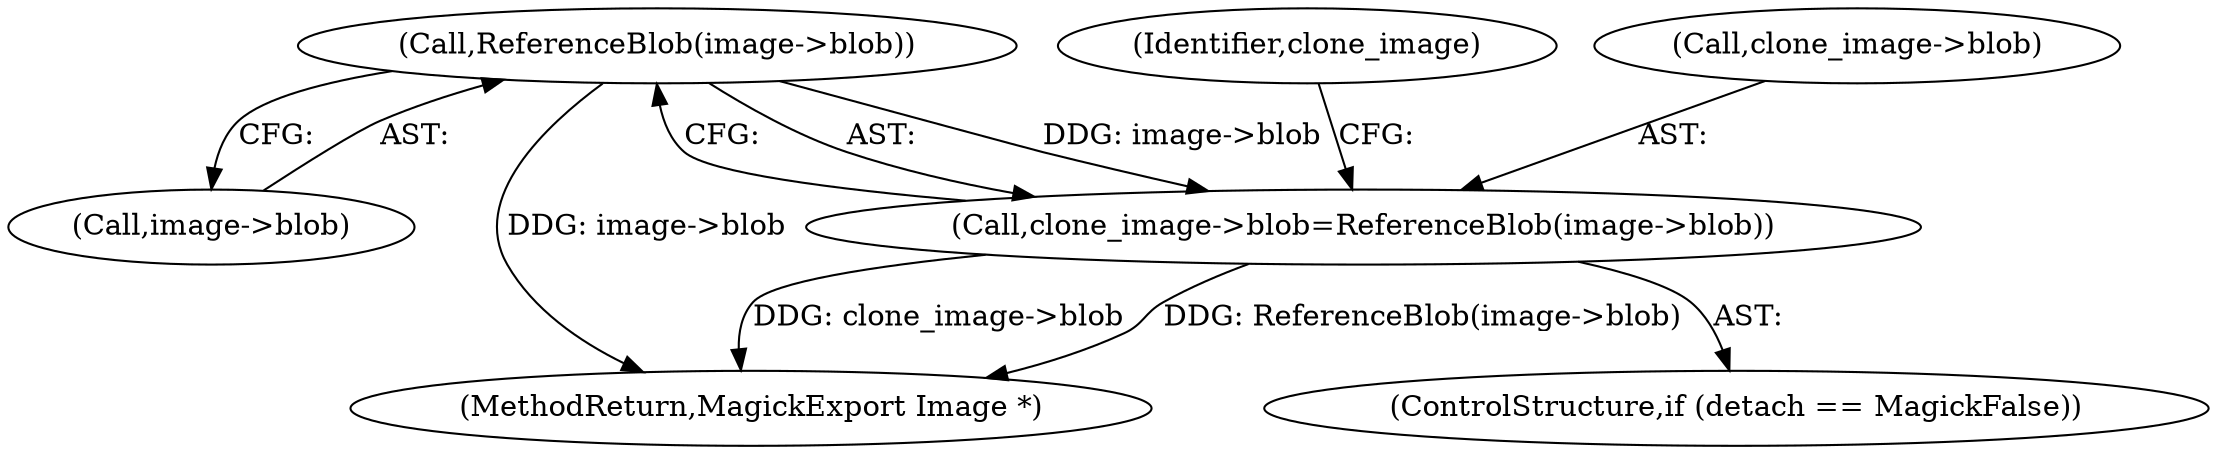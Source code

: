 digraph "0_ImageMagick_aecd0ada163a4d6c769cec178955d5f3e9316f2f_0@pointer" {
"1000499" [label="(Call,ReferenceBlob(image->blob))"];
"1000495" [label="(Call,clone_image->blob=ReferenceBlob(image->blob))"];
"1000491" [label="(ControlStructure,if (detach == MagickFalse))"];
"1000500" [label="(Call,image->blob)"];
"1000495" [label="(Call,clone_image->blob=ReferenceBlob(image->blob))"];
"1000763" [label="(MethodReturn,MagickExport Image *)"];
"1000525" [label="(Identifier,clone_image)"];
"1000499" [label="(Call,ReferenceBlob(image->blob))"];
"1000496" [label="(Call,clone_image->blob)"];
"1000499" -> "1000495"  [label="AST: "];
"1000499" -> "1000500"  [label="CFG: "];
"1000500" -> "1000499"  [label="AST: "];
"1000495" -> "1000499"  [label="CFG: "];
"1000499" -> "1000763"  [label="DDG: image->blob"];
"1000499" -> "1000495"  [label="DDG: image->blob"];
"1000495" -> "1000491"  [label="AST: "];
"1000496" -> "1000495"  [label="AST: "];
"1000525" -> "1000495"  [label="CFG: "];
"1000495" -> "1000763"  [label="DDG: clone_image->blob"];
"1000495" -> "1000763"  [label="DDG: ReferenceBlob(image->blob)"];
}

